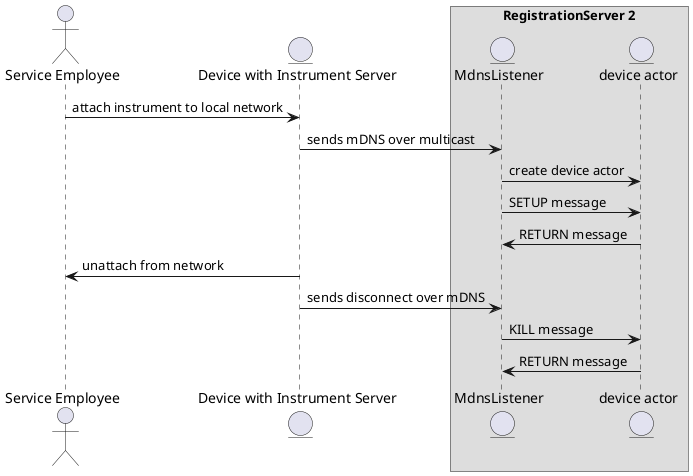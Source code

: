 @startuml
actor "Service Employee" as user
entity "Device with Instrument Server" as is
box "RegistrationServer 2"
entity "MdnsListener" as listener
entity "device actor" as deviceactor
end box
user -> is : attach instrument to local network
is -> listener : sends mDNS over multicast
listener -> deviceactor : create device actor
listener -> deviceactor : SETUP message
listener <- deviceactor : RETURN message
is -> user : unattach from network
is -> listener : sends disconnect over mDNS
listener -> deviceactor : KILL message
listener <- deviceactor : RETURN message
@enduml
